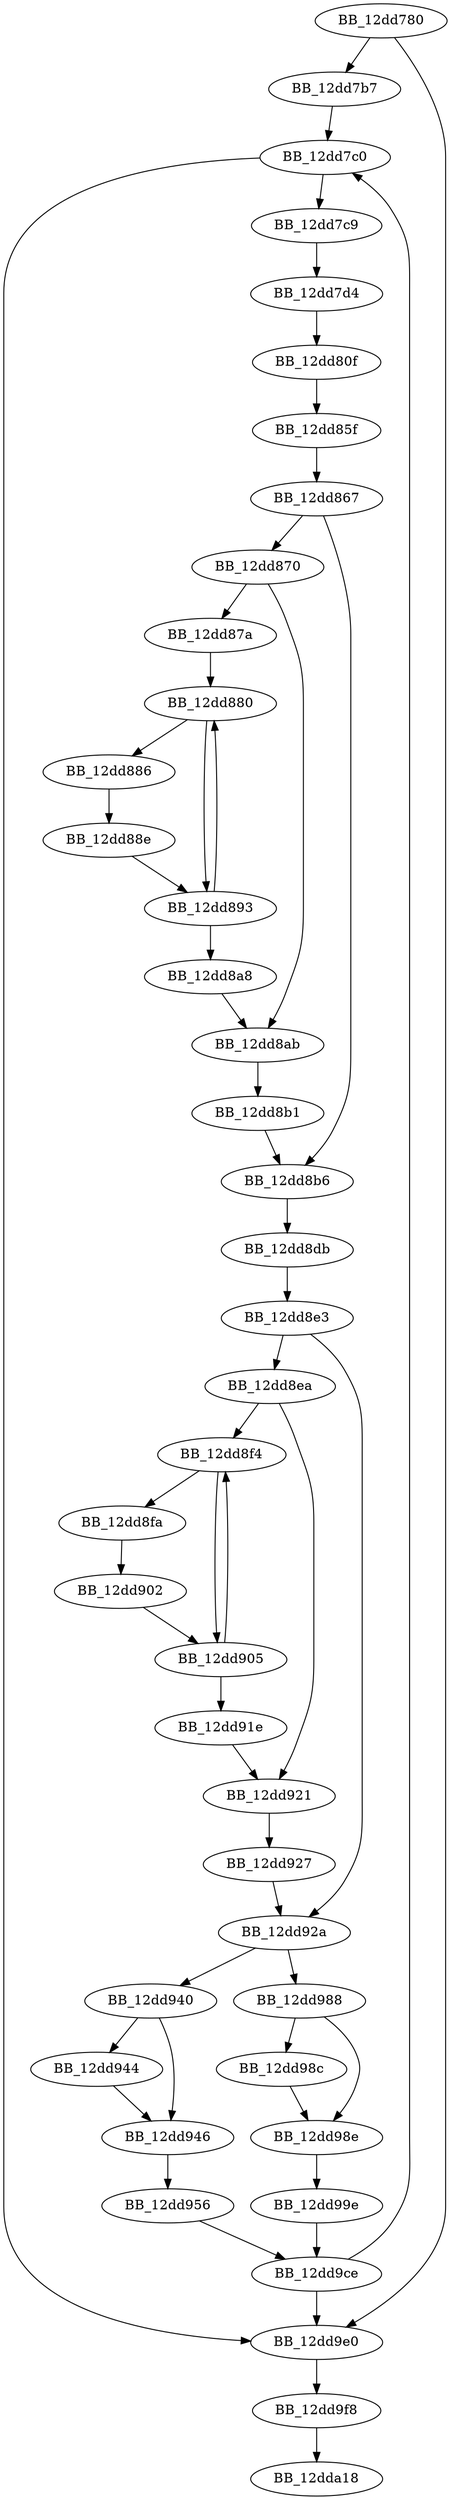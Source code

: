 DiGraph sub_12DD780{
BB_12dd780->BB_12dd7b7
BB_12dd780->BB_12dd9e0
BB_12dd7b7->BB_12dd7c0
BB_12dd7c0->BB_12dd7c9
BB_12dd7c0->BB_12dd9e0
BB_12dd7c9->BB_12dd7d4
BB_12dd7d4->BB_12dd80f
BB_12dd80f->BB_12dd85f
BB_12dd85f->BB_12dd867
BB_12dd867->BB_12dd870
BB_12dd867->BB_12dd8b6
BB_12dd870->BB_12dd87a
BB_12dd870->BB_12dd8ab
BB_12dd87a->BB_12dd880
BB_12dd880->BB_12dd886
BB_12dd880->BB_12dd893
BB_12dd886->BB_12dd88e
BB_12dd88e->BB_12dd893
BB_12dd893->BB_12dd880
BB_12dd893->BB_12dd8a8
BB_12dd8a8->BB_12dd8ab
BB_12dd8ab->BB_12dd8b1
BB_12dd8b1->BB_12dd8b6
BB_12dd8b6->BB_12dd8db
BB_12dd8db->BB_12dd8e3
BB_12dd8e3->BB_12dd8ea
BB_12dd8e3->BB_12dd92a
BB_12dd8ea->BB_12dd8f4
BB_12dd8ea->BB_12dd921
BB_12dd8f4->BB_12dd8fa
BB_12dd8f4->BB_12dd905
BB_12dd8fa->BB_12dd902
BB_12dd902->BB_12dd905
BB_12dd905->BB_12dd8f4
BB_12dd905->BB_12dd91e
BB_12dd91e->BB_12dd921
BB_12dd921->BB_12dd927
BB_12dd927->BB_12dd92a
BB_12dd92a->BB_12dd940
BB_12dd92a->BB_12dd988
BB_12dd940->BB_12dd944
BB_12dd940->BB_12dd946
BB_12dd944->BB_12dd946
BB_12dd946->BB_12dd956
BB_12dd956->BB_12dd9ce
BB_12dd988->BB_12dd98c
BB_12dd988->BB_12dd98e
BB_12dd98c->BB_12dd98e
BB_12dd98e->BB_12dd99e
BB_12dd99e->BB_12dd9ce
BB_12dd9ce->BB_12dd7c0
BB_12dd9ce->BB_12dd9e0
BB_12dd9e0->BB_12dd9f8
BB_12dd9f8->BB_12dda18
}

